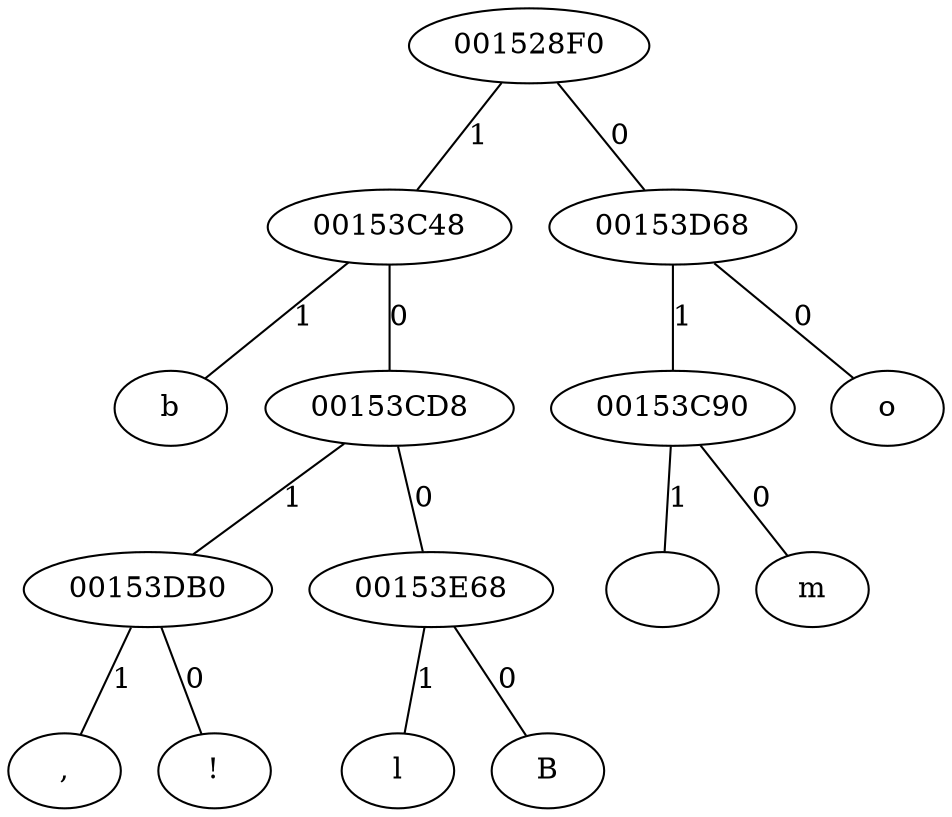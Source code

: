 graph {
	"001528F0" -- "00153C48" [label= 1];
	"001528F0" -- "00153D68" [label= 0];
	"00153D68" -- "00153C90" [label= 1];
	"00153D68" -- "o" [label= 0];
	"00153C90" -- " " [label= 1];
	"00153C90" -- "m" [label= 0];
	"00153C48" -- "b" [label= 1];
	"00153C48" -- "00153CD8" [label= 0];
	"00153CD8" -- "00153DB0" [label= 1];
	"00153CD8" -- "00153E68" [label= 0];
	"00153E68" -- "l" [label= 1];
	"00153E68" -- "B" [label= 0];
	"00153DB0" -- "," [label= 1];
	"00153DB0" -- "!" [label= 0];
}
